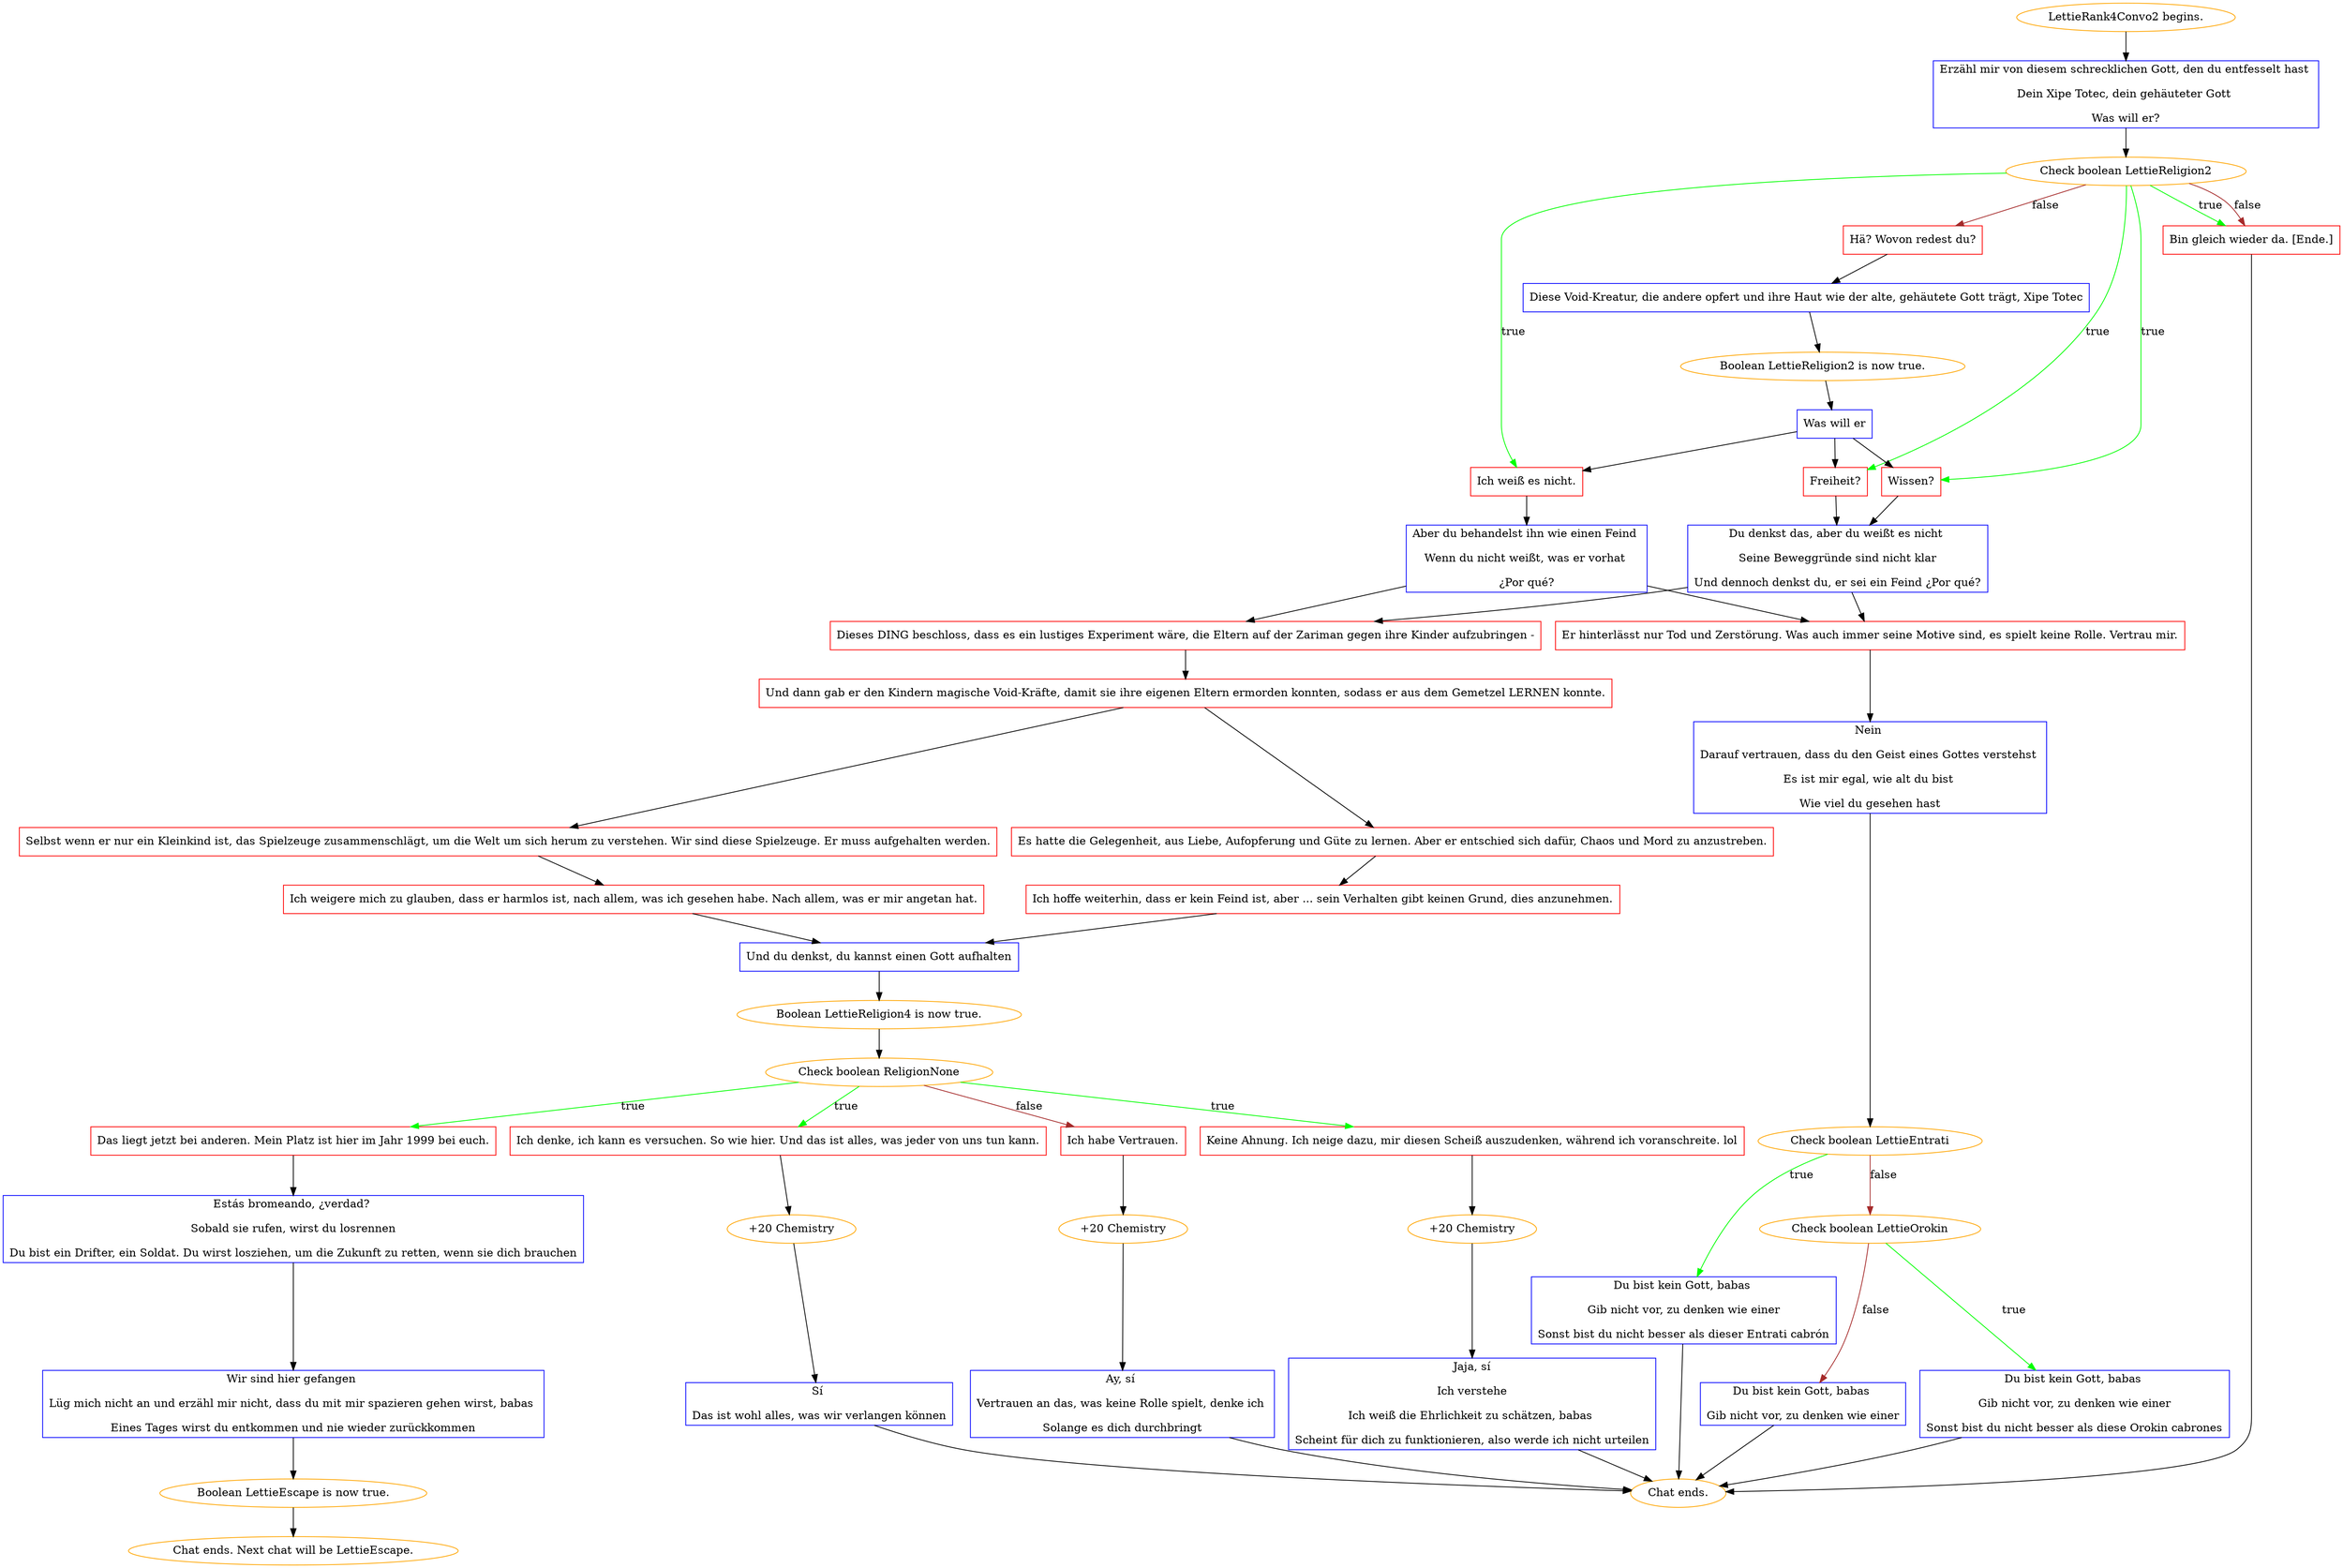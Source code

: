 digraph {
	"LettieRank4Convo2 begins." [color=orange];
		"LettieRank4Convo2 begins." -> j1649871485;
	j1649871485 [label="Erzähl mir von diesem schrecklichen Gott, den du entfesselt hast 
Dein Xipe Totec, dein gehäuteter Gott 
Was will er?",shape=box,color=blue];
		j1649871485 -> j1356677054;
	j1356677054 [label="Check boolean LettieReligion2",color=orange];
		j1356677054 -> j610978812 [label=true,color=green];
		j1356677054 -> j3193036648 [label=true,color=green];
		j1356677054 -> j738230191 [label=true,color=green];
		j1356677054 -> j1893944263 [label=true,color=green];
		j1356677054 -> j1121418095 [label=false,color=brown];
		j1356677054 -> j1893944263 [label=false,color=brown];
	j610978812 [label="Freiheit?",shape=box,color=red];
		j610978812 -> j616458424;
	j3193036648 [label="Wissen?",shape=box,color=red];
		j3193036648 -> j616458424;
	j738230191 [label="Ich weiß es nicht.",shape=box,color=red];
		j738230191 -> j3269722124;
	j1893944263 [label="Bin gleich wieder da. [Ende.]",shape=box,color=red];
		j1893944263 -> "Chat ends.";
	j1121418095 [label="Hä? Wovon redest du?",shape=box,color=red];
		j1121418095 -> j3127594516;
	j616458424 [label="Du denkst das, aber du weißt es nicht 
Seine Beweggründe sind nicht klar
Und dennoch denkst du, er sei ein Feind ¿Por qué?",shape=box,color=blue];
		j616458424 -> j2300250133;
		j616458424 -> j1672469331;
	j3269722124 [label="Aber du behandelst ihn wie einen Feind 
Wenn du nicht weißt, was er vorhat 
¿Por qué?",shape=box,color=blue];
		j3269722124 -> j2300250133;
		j3269722124 -> j1672469331;
	"Chat ends." [color=orange];
	j3127594516 [label="Diese Void-Kreatur, die andere opfert und ihre Haut wie der alte, gehäutete Gott trägt, Xipe Totec",shape=box,color=blue];
		j3127594516 -> j4046567326;
	j2300250133 [label="Dieses DING beschloss, dass es ein lustiges Experiment wäre, die Eltern auf der Zariman gegen ihre Kinder aufzubringen -",shape=box,color=red];
		j2300250133 -> j3864932514;
	j1672469331 [label="Er hinterlässt nur Tod und Zerstörung. Was auch immer seine Motive sind, es spielt keine Rolle. Vertrau mir.",shape=box,color=red];
		j1672469331 -> j3007002921;
	j4046567326 [label="Boolean LettieReligion2 is now true.",color=orange];
		j4046567326 -> j2254715334;
	j3864932514 [label="Und dann gab er den Kindern magische Void-Kräfte, damit sie ihre eigenen Eltern ermorden konnten, sodass er aus dem Gemetzel LERNEN konnte.",shape=box,color=red];
		j3864932514 -> j4230346680;
		j3864932514 -> j3803469399;
	j3007002921 [label="Nein 
Darauf vertrauen, dass du den Geist eines Gottes verstehst 
Es ist mir egal, wie alt du bist 
Wie viel du gesehen hast",shape=box,color=blue];
		j3007002921 -> j2154935428;
	j2254715334 [label="Was will er",shape=box,color=blue];
		j2254715334 -> j610978812;
		j2254715334 -> j3193036648;
		j2254715334 -> j738230191;
	j4230346680 [label="Es hatte die Gelegenheit, aus Liebe, Aufopferung und Güte zu lernen. Aber er entschied sich dafür, Chaos und Mord zu anzustreben.",shape=box,color=red];
		j4230346680 -> j2962160544;
	j3803469399 [label="Selbst wenn er nur ein Kleinkind ist, das Spielzeuge zusammenschlägt, um die Welt um sich herum zu verstehen. Wir sind diese Spielzeuge. Er muss aufgehalten werden.",shape=box,color=red];
		j3803469399 -> j4185405932;
	j2154935428 [label="Check boolean LettieEntrati",color=orange];
		j2154935428 -> j2179125357 [label=true,color=green];
		j2154935428 -> j2834367091 [label=false,color=brown];
	j2962160544 [label="Ich hoffe weiterhin, dass er kein Feind ist, aber ... sein Verhalten gibt keinen Grund, dies anzunehmen.",shape=box,color=red];
		j2962160544 -> j2262862963;
	j4185405932 [label="Ich weigere mich zu glauben, dass er harmlos ist, nach allem, was ich gesehen habe. Nach allem, was er mir angetan hat.",shape=box,color=red];
		j4185405932 -> j2262862963;
	j2179125357 [label="Du bist kein Gott, babas 
Gib nicht vor, zu denken wie einer
Sonst bist du nicht besser als dieser Entrati cabrón",shape=box,color=blue];
		j2179125357 -> "Chat ends.";
	j2834367091 [label="Check boolean LettieOrokin",color=orange];
		j2834367091 -> j1495046527 [label=true,color=green];
		j2834367091 -> j1575208319 [label=false,color=brown];
	j2262862963 [label="Und du denkst, du kannst einen Gott aufhalten",shape=box,color=blue];
		j2262862963 -> j1724044313;
	j1495046527 [label="Du bist kein Gott, babas 
Gib nicht vor, zu denken wie einer
Sonst bist du nicht besser als diese Orokin cabrones",shape=box,color=blue];
		j1495046527 -> "Chat ends.";
	j1575208319 [label="Du bist kein Gott, babas 
Gib nicht vor, zu denken wie einer",shape=box,color=blue];
		j1575208319 -> "Chat ends.";
	j1724044313 [label="Boolean LettieReligion4 is now true.",color=orange];
		j1724044313 -> j4029075512;
	j4029075512 [label="Check boolean ReligionNone",color=orange];
		j4029075512 -> j203858806 [label=true,color=green];
		j4029075512 -> j229956273 [label=true,color=green];
		j4029075512 -> j2176084383 [label=true,color=green];
		j4029075512 -> j916771378 [label=false,color=brown];
	j203858806 [label="Keine Ahnung. Ich neige dazu, mir diesen Scheiß auszudenken, während ich voranschreite. lol",shape=box,color=red];
		j203858806 -> j2470369812;
	j229956273 [label="Ich denke, ich kann es versuchen. So wie hier. Und das ist alles, was jeder von uns tun kann.",shape=box,color=red];
		j229956273 -> j3506689047;
	j2176084383 [label="Das liegt jetzt bei anderen. Mein Platz ist hier im Jahr 1999 bei euch.",shape=box,color=red];
		j2176084383 -> j3653851185;
	j916771378 [label="Ich habe Vertrauen.",shape=box,color=red];
		j916771378 -> j1829607719;
	j2470369812 [label="+20 Chemistry",color=orange];
		j2470369812 -> j3646456725;
	j3506689047 [label="+20 Chemistry",color=orange];
		j3506689047 -> j2135684159;
	j3653851185 [label="Estás bromeando, ¿verdad? 
Sobald sie rufen, wirst du losrennen
Du bist ein Drifter, ein Soldat. Du wirst losziehen, um die Zukunft zu retten, wenn sie dich brauchen",shape=box,color=blue];
		j3653851185 -> j196488629;
	j1829607719 [label="+20 Chemistry",color=orange];
		j1829607719 -> j3518394244;
	j3646456725 [label="Jaja, sí
Ich verstehe
Ich weiß die Ehrlichkeit zu schätzen, babas 
Scheint für dich zu funktionieren, also werde ich nicht urteilen",shape=box,color=blue];
		j3646456725 -> "Chat ends.";
	j2135684159 [label="Sí 
Das ist wohl alles, was wir verlangen können",shape=box,color=blue];
		j2135684159 -> "Chat ends.";
	j196488629 [label="Wir sind hier gefangen 
Lüg mich nicht an und erzähl mir nicht, dass du mit mir spazieren gehen wirst, babas 
Eines Tages wirst du entkommen und nie wieder zurückkommen",shape=box,color=blue];
		j196488629 -> j1464801759;
	j3518394244 [label="Ay, sí 
Vertrauen an das, was keine Rolle spielt, denke ich 
Solange es dich durchbringt",shape=box,color=blue];
		j3518394244 -> "Chat ends.";
	j1464801759 [label="Boolean LettieEscape is now true.",color=orange];
		j1464801759 -> "Chat ends. Next chat will be LettieEscape.";
	"Chat ends. Next chat will be LettieEscape." [color=orange];
}